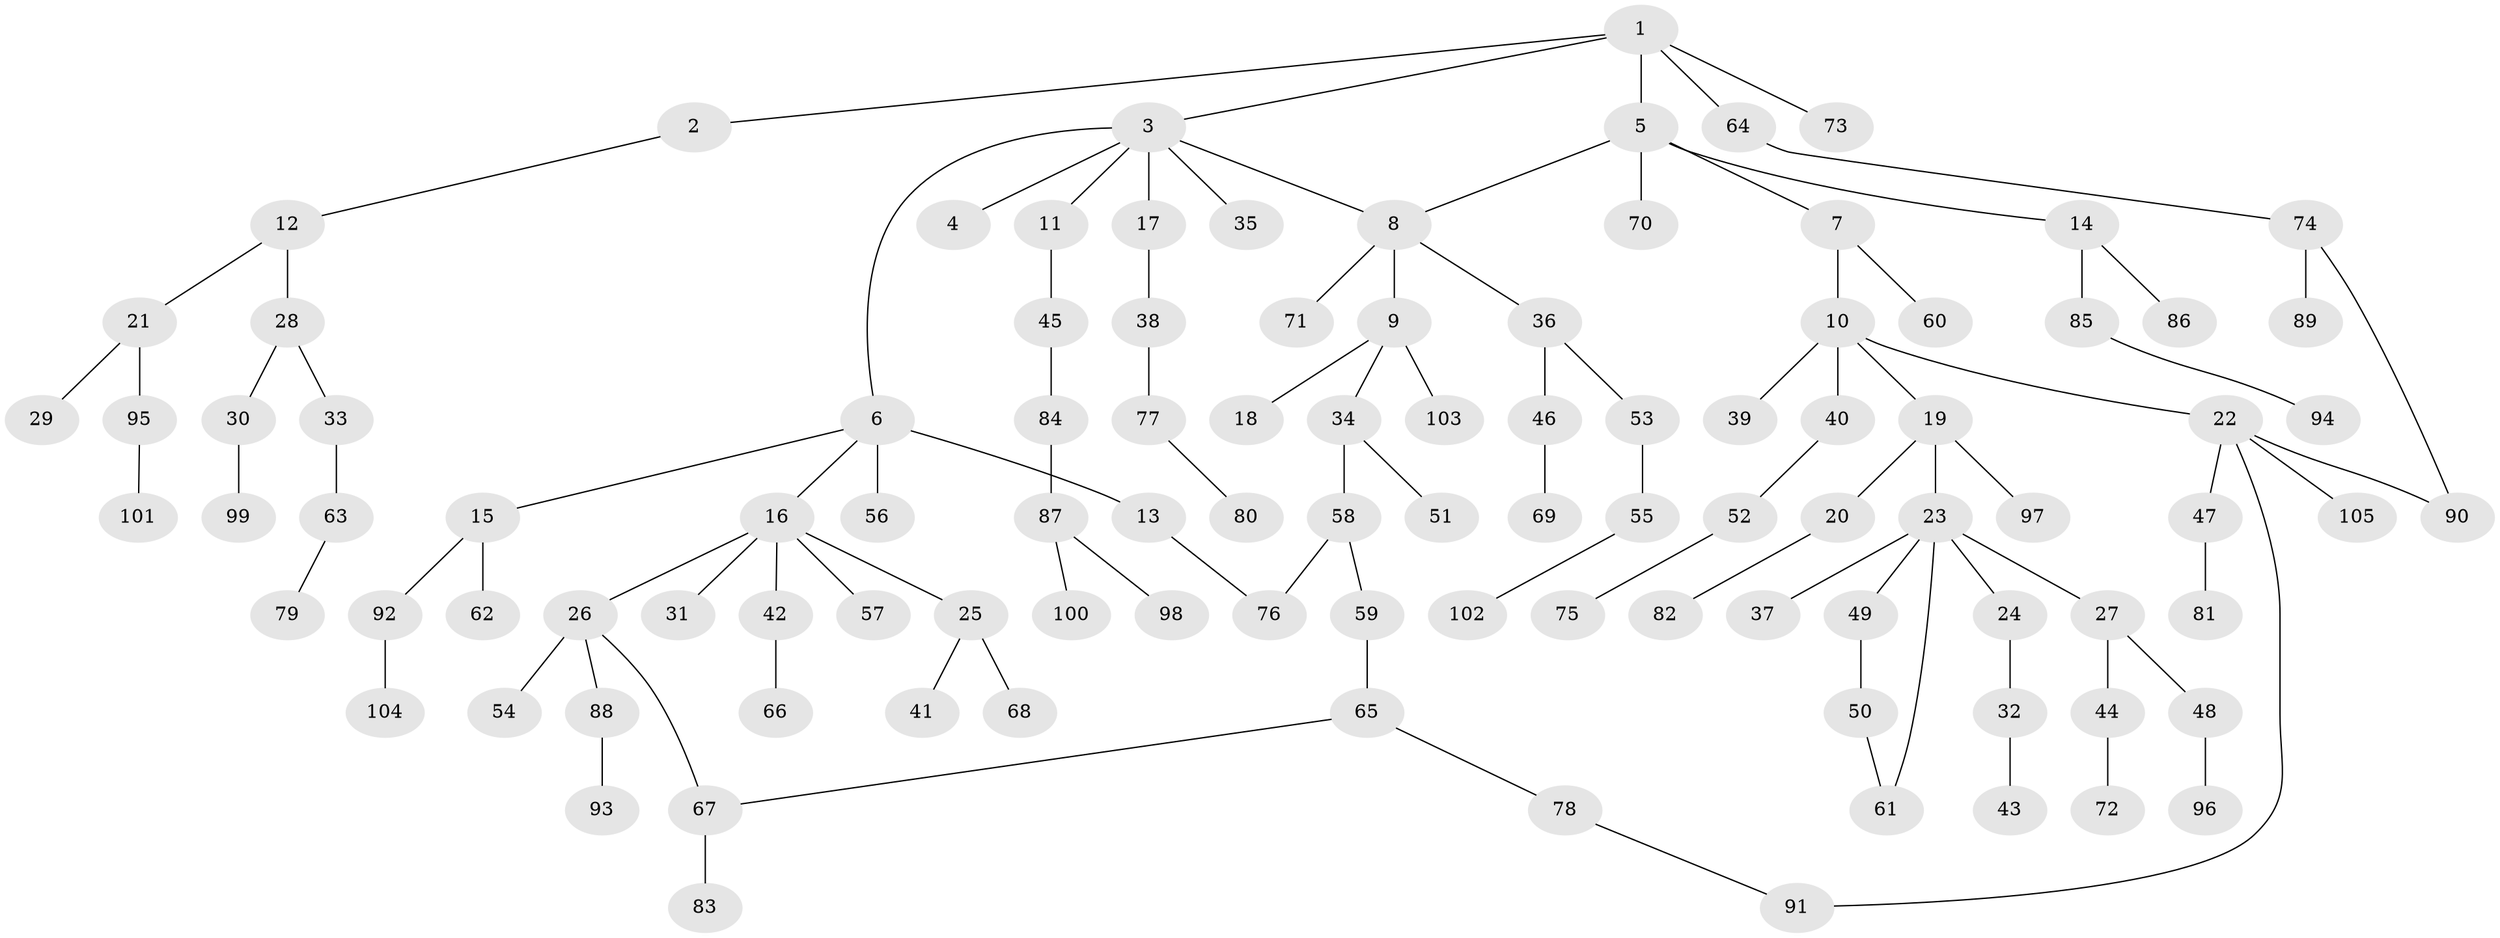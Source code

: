 // coarse degree distribution, {4: 0.04477611940298507, 3: 0.14925373134328357, 6: 0.04477611940298507, 1: 0.5223880597014925, 8: 0.014925373134328358, 2: 0.1791044776119403, 5: 0.029850746268656716, 7: 0.014925373134328358}
// Generated by graph-tools (version 1.1) at 2025/23/03/03/25 07:23:35]
// undirected, 105 vertices, 110 edges
graph export_dot {
graph [start="1"]
  node [color=gray90,style=filled];
  1;
  2;
  3;
  4;
  5;
  6;
  7;
  8;
  9;
  10;
  11;
  12;
  13;
  14;
  15;
  16;
  17;
  18;
  19;
  20;
  21;
  22;
  23;
  24;
  25;
  26;
  27;
  28;
  29;
  30;
  31;
  32;
  33;
  34;
  35;
  36;
  37;
  38;
  39;
  40;
  41;
  42;
  43;
  44;
  45;
  46;
  47;
  48;
  49;
  50;
  51;
  52;
  53;
  54;
  55;
  56;
  57;
  58;
  59;
  60;
  61;
  62;
  63;
  64;
  65;
  66;
  67;
  68;
  69;
  70;
  71;
  72;
  73;
  74;
  75;
  76;
  77;
  78;
  79;
  80;
  81;
  82;
  83;
  84;
  85;
  86;
  87;
  88;
  89;
  90;
  91;
  92;
  93;
  94;
  95;
  96;
  97;
  98;
  99;
  100;
  101;
  102;
  103;
  104;
  105;
  1 -- 2;
  1 -- 3;
  1 -- 5;
  1 -- 64;
  1 -- 73;
  2 -- 12;
  3 -- 4;
  3 -- 6;
  3 -- 11;
  3 -- 17;
  3 -- 35;
  3 -- 8;
  5 -- 7;
  5 -- 8;
  5 -- 14;
  5 -- 70;
  6 -- 13;
  6 -- 15;
  6 -- 16;
  6 -- 56;
  7 -- 10;
  7 -- 60;
  8 -- 9;
  8 -- 36;
  8 -- 71;
  9 -- 18;
  9 -- 34;
  9 -- 103;
  10 -- 19;
  10 -- 22;
  10 -- 39;
  10 -- 40;
  11 -- 45;
  12 -- 21;
  12 -- 28;
  13 -- 76;
  14 -- 85;
  14 -- 86;
  15 -- 62;
  15 -- 92;
  16 -- 25;
  16 -- 26;
  16 -- 31;
  16 -- 42;
  16 -- 57;
  17 -- 38;
  19 -- 20;
  19 -- 23;
  19 -- 97;
  20 -- 82;
  21 -- 29;
  21 -- 95;
  22 -- 47;
  22 -- 90;
  22 -- 91;
  22 -- 105;
  23 -- 24;
  23 -- 27;
  23 -- 37;
  23 -- 49;
  23 -- 61;
  24 -- 32;
  25 -- 41;
  25 -- 68;
  26 -- 54;
  26 -- 88;
  26 -- 67;
  27 -- 44;
  27 -- 48;
  28 -- 30;
  28 -- 33;
  30 -- 99;
  32 -- 43;
  33 -- 63;
  34 -- 51;
  34 -- 58;
  36 -- 46;
  36 -- 53;
  38 -- 77;
  40 -- 52;
  42 -- 66;
  44 -- 72;
  45 -- 84;
  46 -- 69;
  47 -- 81;
  48 -- 96;
  49 -- 50;
  50 -- 61;
  52 -- 75;
  53 -- 55;
  55 -- 102;
  58 -- 59;
  58 -- 76;
  59 -- 65;
  63 -- 79;
  64 -- 74;
  65 -- 67;
  65 -- 78;
  67 -- 83;
  74 -- 89;
  74 -- 90;
  77 -- 80;
  78 -- 91;
  84 -- 87;
  85 -- 94;
  87 -- 98;
  87 -- 100;
  88 -- 93;
  92 -- 104;
  95 -- 101;
}
